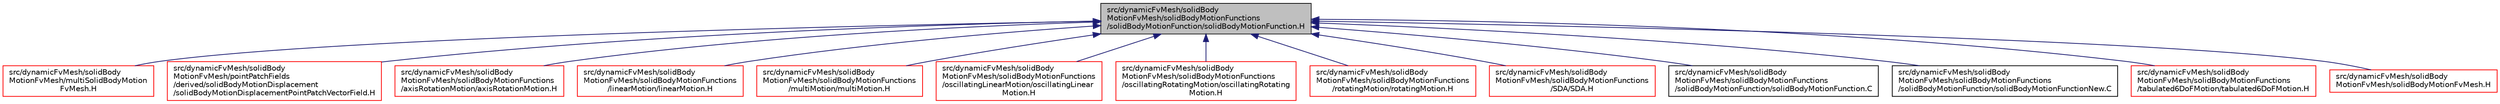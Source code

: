 digraph "src/dynamicFvMesh/solidBodyMotionFvMesh/solidBodyMotionFunctions/solidBodyMotionFunction/solidBodyMotionFunction.H"
{
  bgcolor="transparent";
  edge [fontname="Helvetica",fontsize="10",labelfontname="Helvetica",labelfontsize="10"];
  node [fontname="Helvetica",fontsize="10",shape=record];
  Node1 [label="src/dynamicFvMesh/solidBody\lMotionFvMesh/solidBodyMotionFunctions\l/solidBodyMotionFunction/solidBodyMotionFunction.H",height=0.2,width=0.4,color="black", fillcolor="grey75", style="filled", fontcolor="black"];
  Node1 -> Node2 [dir="back",color="midnightblue",fontsize="10",style="solid",fontname="Helvetica"];
  Node2 [label="src/dynamicFvMesh/solidBody\lMotionFvMesh/multiSolidBodyMotion\lFvMesh.H",height=0.2,width=0.4,color="red",URL="$a04729.html"];
  Node1 -> Node3 [dir="back",color="midnightblue",fontsize="10",style="solid",fontname="Helvetica"];
  Node3 [label="src/dynamicFvMesh/solidBody\lMotionFvMesh/pointPatchFields\l/derived/solidBodyMotionDisplacement\l/solidBodyMotionDisplacementPointPatchVectorField.H",height=0.2,width=0.4,color="red",URL="$a04731.html"];
  Node1 -> Node4 [dir="back",color="midnightblue",fontsize="10",style="solid",fontname="Helvetica"];
  Node4 [label="src/dynamicFvMesh/solidBody\lMotionFvMesh/solidBodyMotionFunctions\l/axisRotationMotion/axisRotationMotion.H",height=0.2,width=0.4,color="red",URL="$a04733.html"];
  Node1 -> Node5 [dir="back",color="midnightblue",fontsize="10",style="solid",fontname="Helvetica"];
  Node5 [label="src/dynamicFvMesh/solidBody\lMotionFvMesh/solidBodyMotionFunctions\l/linearMotion/linearMotion.H",height=0.2,width=0.4,color="red",URL="$a04735.html"];
  Node1 -> Node6 [dir="back",color="midnightblue",fontsize="10",style="solid",fontname="Helvetica"];
  Node6 [label="src/dynamicFvMesh/solidBody\lMotionFvMesh/solidBodyMotionFunctions\l/multiMotion/multiMotion.H",height=0.2,width=0.4,color="red",URL="$a04737.html"];
  Node1 -> Node7 [dir="back",color="midnightblue",fontsize="10",style="solid",fontname="Helvetica"];
  Node7 [label="src/dynamicFvMesh/solidBody\lMotionFvMesh/solidBodyMotionFunctions\l/oscillatingLinearMotion/oscillatingLinear\lMotion.H",height=0.2,width=0.4,color="red",URL="$a04739.html"];
  Node1 -> Node8 [dir="back",color="midnightblue",fontsize="10",style="solid",fontname="Helvetica"];
  Node8 [label="src/dynamicFvMesh/solidBody\lMotionFvMesh/solidBodyMotionFunctions\l/oscillatingRotatingMotion/oscillatingRotating\lMotion.H",height=0.2,width=0.4,color="red",URL="$a04741.html"];
  Node1 -> Node9 [dir="back",color="midnightblue",fontsize="10",style="solid",fontname="Helvetica"];
  Node9 [label="src/dynamicFvMesh/solidBody\lMotionFvMesh/solidBodyMotionFunctions\l/rotatingMotion/rotatingMotion.H",height=0.2,width=0.4,color="red",URL="$a04743.html"];
  Node1 -> Node10 [dir="back",color="midnightblue",fontsize="10",style="solid",fontname="Helvetica"];
  Node10 [label="src/dynamicFvMesh/solidBody\lMotionFvMesh/solidBodyMotionFunctions\l/SDA/SDA.H",height=0.2,width=0.4,color="red",URL="$a04745.html"];
  Node1 -> Node11 [dir="back",color="midnightblue",fontsize="10",style="solid",fontname="Helvetica"];
  Node11 [label="src/dynamicFvMesh/solidBody\lMotionFvMesh/solidBodyMotionFunctions\l/solidBodyMotionFunction/solidBodyMotionFunction.C",height=0.2,width=0.4,color="black",URL="$a04746.html"];
  Node1 -> Node12 [dir="back",color="midnightblue",fontsize="10",style="solid",fontname="Helvetica"];
  Node12 [label="src/dynamicFvMesh/solidBody\lMotionFvMesh/solidBodyMotionFunctions\l/solidBodyMotionFunction/solidBodyMotionFunctionNew.C",height=0.2,width=0.4,color="black",URL="$a04748.html"];
  Node1 -> Node13 [dir="back",color="midnightblue",fontsize="10",style="solid",fontname="Helvetica"];
  Node13 [label="src/dynamicFvMesh/solidBody\lMotionFvMesh/solidBodyMotionFunctions\l/tabulated6DoFMotion/tabulated6DoFMotion.H",height=0.2,width=0.4,color="red",URL="$a04750.html"];
  Node1 -> Node14 [dir="back",color="midnightblue",fontsize="10",style="solid",fontname="Helvetica"];
  Node14 [label="src/dynamicFvMesh/solidBody\lMotionFvMesh/solidBodyMotionFvMesh.H",height=0.2,width=0.4,color="red",URL="$a04752.html"];
}
